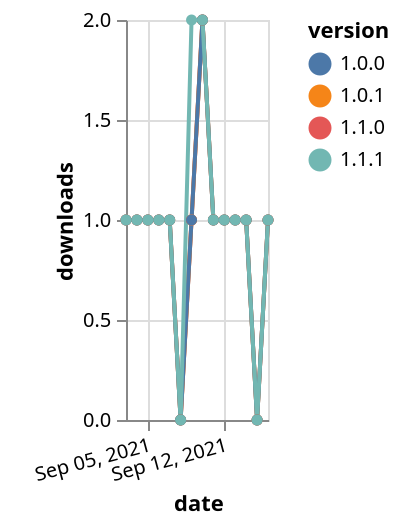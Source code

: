 {"$schema": "https://vega.github.io/schema/vega-lite/v5.json", "description": "A simple bar chart with embedded data.", "data": {"values": [{"date": "2021-09-03", "total": 131, "delta": 1, "version": "1.1.0"}, {"date": "2021-09-04", "total": 132, "delta": 1, "version": "1.1.0"}, {"date": "2021-09-05", "total": 133, "delta": 1, "version": "1.1.0"}, {"date": "2021-09-06", "total": 134, "delta": 1, "version": "1.1.0"}, {"date": "2021-09-07", "total": 135, "delta": 1, "version": "1.1.0"}, {"date": "2021-09-08", "total": 135, "delta": 0, "version": "1.1.0"}, {"date": "2021-09-09", "total": 136, "delta": 1, "version": "1.1.0"}, {"date": "2021-09-10", "total": 138, "delta": 2, "version": "1.1.0"}, {"date": "2021-09-11", "total": 139, "delta": 1, "version": "1.1.0"}, {"date": "2021-09-12", "total": 140, "delta": 1, "version": "1.1.0"}, {"date": "2021-09-13", "total": 141, "delta": 1, "version": "1.1.0"}, {"date": "2021-09-14", "total": 142, "delta": 1, "version": "1.1.0"}, {"date": "2021-09-15", "total": 142, "delta": 0, "version": "1.1.0"}, {"date": "2021-09-16", "total": 143, "delta": 1, "version": "1.1.0"}, {"date": "2021-09-03", "total": 137, "delta": 1, "version": "1.0.1"}, {"date": "2021-09-04", "total": 138, "delta": 1, "version": "1.0.1"}, {"date": "2021-09-05", "total": 139, "delta": 1, "version": "1.0.1"}, {"date": "2021-09-06", "total": 140, "delta": 1, "version": "1.0.1"}, {"date": "2021-09-07", "total": 141, "delta": 1, "version": "1.0.1"}, {"date": "2021-09-08", "total": 141, "delta": 0, "version": "1.0.1"}, {"date": "2021-09-09", "total": 142, "delta": 1, "version": "1.0.1"}, {"date": "2021-09-10", "total": 144, "delta": 2, "version": "1.0.1"}, {"date": "2021-09-11", "total": 145, "delta": 1, "version": "1.0.1"}, {"date": "2021-09-12", "total": 146, "delta": 1, "version": "1.0.1"}, {"date": "2021-09-13", "total": 147, "delta": 1, "version": "1.0.1"}, {"date": "2021-09-14", "total": 148, "delta": 1, "version": "1.0.1"}, {"date": "2021-09-15", "total": 148, "delta": 0, "version": "1.0.1"}, {"date": "2021-09-16", "total": 149, "delta": 1, "version": "1.0.1"}, {"date": "2021-09-03", "total": 140, "delta": 1, "version": "1.0.0"}, {"date": "2021-09-04", "total": 141, "delta": 1, "version": "1.0.0"}, {"date": "2021-09-05", "total": 142, "delta": 1, "version": "1.0.0"}, {"date": "2021-09-06", "total": 143, "delta": 1, "version": "1.0.0"}, {"date": "2021-09-07", "total": 144, "delta": 1, "version": "1.0.0"}, {"date": "2021-09-08", "total": 144, "delta": 0, "version": "1.0.0"}, {"date": "2021-09-09", "total": 145, "delta": 1, "version": "1.0.0"}, {"date": "2021-09-10", "total": 147, "delta": 2, "version": "1.0.0"}, {"date": "2021-09-11", "total": 148, "delta": 1, "version": "1.0.0"}, {"date": "2021-09-12", "total": 149, "delta": 1, "version": "1.0.0"}, {"date": "2021-09-13", "total": 150, "delta": 1, "version": "1.0.0"}, {"date": "2021-09-14", "total": 151, "delta": 1, "version": "1.0.0"}, {"date": "2021-09-15", "total": 151, "delta": 0, "version": "1.0.0"}, {"date": "2021-09-16", "total": 152, "delta": 1, "version": "1.0.0"}, {"date": "2021-09-03", "total": 123, "delta": 1, "version": "1.1.1"}, {"date": "2021-09-04", "total": 124, "delta": 1, "version": "1.1.1"}, {"date": "2021-09-05", "total": 125, "delta": 1, "version": "1.1.1"}, {"date": "2021-09-06", "total": 126, "delta": 1, "version": "1.1.1"}, {"date": "2021-09-07", "total": 127, "delta": 1, "version": "1.1.1"}, {"date": "2021-09-08", "total": 127, "delta": 0, "version": "1.1.1"}, {"date": "2021-09-09", "total": 129, "delta": 2, "version": "1.1.1"}, {"date": "2021-09-10", "total": 131, "delta": 2, "version": "1.1.1"}, {"date": "2021-09-11", "total": 132, "delta": 1, "version": "1.1.1"}, {"date": "2021-09-12", "total": 133, "delta": 1, "version": "1.1.1"}, {"date": "2021-09-13", "total": 134, "delta": 1, "version": "1.1.1"}, {"date": "2021-09-14", "total": 135, "delta": 1, "version": "1.1.1"}, {"date": "2021-09-15", "total": 135, "delta": 0, "version": "1.1.1"}, {"date": "2021-09-16", "total": 136, "delta": 1, "version": "1.1.1"}]}, "width": "container", "mark": {"type": "line", "point": {"filled": true}}, "encoding": {"x": {"field": "date", "type": "temporal", "timeUnit": "yearmonthdate", "title": "date", "axis": {"labelAngle": -15}}, "y": {"field": "delta", "type": "quantitative", "title": "downloads"}, "color": {"field": "version", "type": "nominal"}, "tooltip": {"field": "delta"}}}